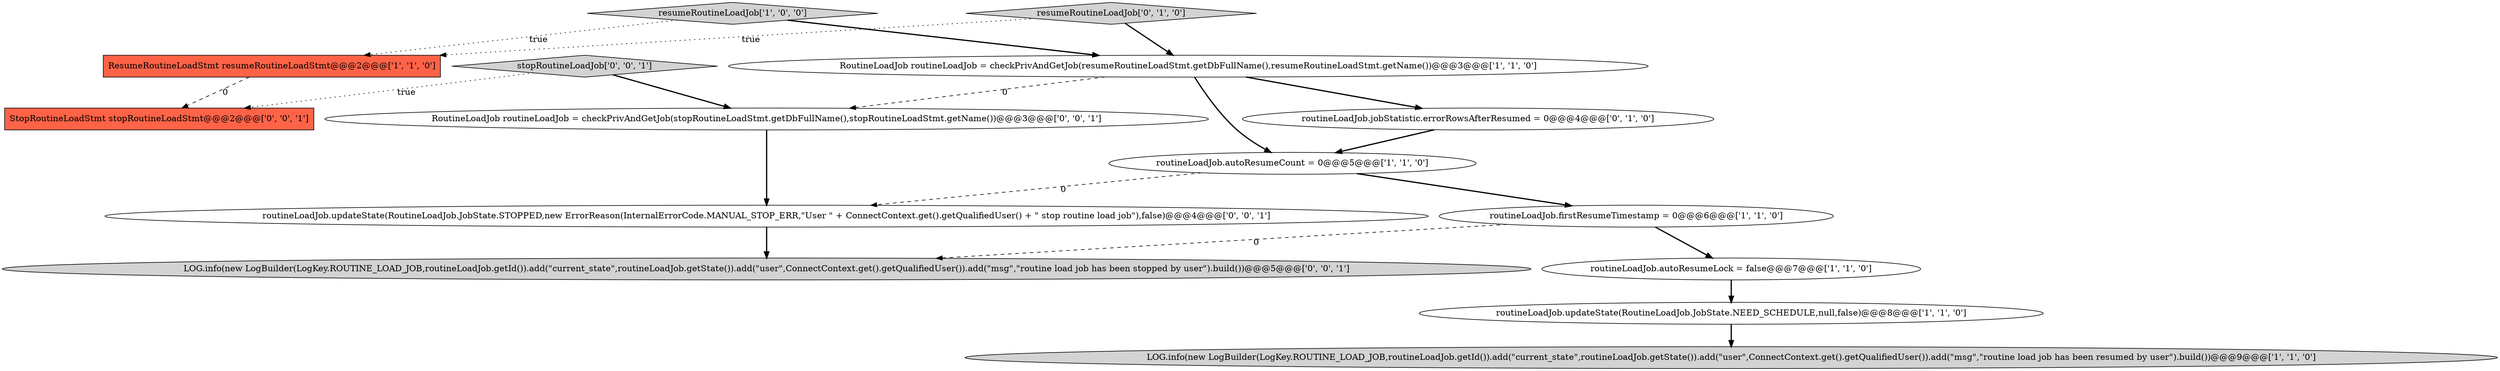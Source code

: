 digraph {
0 [style = filled, label = "ResumeRoutineLoadStmt resumeRoutineLoadStmt@@@2@@@['1', '1', '0']", fillcolor = tomato, shape = box image = "AAA0AAABBB1BBB"];
10 [style = filled, label = "RoutineLoadJob routineLoadJob = checkPrivAndGetJob(stopRoutineLoadStmt.getDbFullName(),stopRoutineLoadStmt.getName())@@@3@@@['0', '0', '1']", fillcolor = white, shape = ellipse image = "AAA0AAABBB3BBB"];
13 [style = filled, label = "routineLoadJob.updateState(RoutineLoadJob.JobState.STOPPED,new ErrorReason(InternalErrorCode.MANUAL_STOP_ERR,\"User \" + ConnectContext.get().getQualifiedUser() + \" stop routine load job\"),false)@@@4@@@['0', '0', '1']", fillcolor = white, shape = ellipse image = "AAA0AAABBB3BBB"];
1 [style = filled, label = "routineLoadJob.autoResumeCount = 0@@@5@@@['1', '1', '0']", fillcolor = white, shape = ellipse image = "AAA0AAABBB1BBB"];
7 [style = filled, label = "routineLoadJob.updateState(RoutineLoadJob.JobState.NEED_SCHEDULE,null,false)@@@8@@@['1', '1', '0']", fillcolor = white, shape = ellipse image = "AAA0AAABBB1BBB"];
2 [style = filled, label = "routineLoadJob.firstResumeTimestamp = 0@@@6@@@['1', '1', '0']", fillcolor = white, shape = ellipse image = "AAA0AAABBB1BBB"];
11 [style = filled, label = "LOG.info(new LogBuilder(LogKey.ROUTINE_LOAD_JOB,routineLoadJob.getId()).add(\"current_state\",routineLoadJob.getState()).add(\"user\",ConnectContext.get().getQualifiedUser()).add(\"msg\",\"routine load job has been stopped by user\").build())@@@5@@@['0', '0', '1']", fillcolor = lightgray, shape = ellipse image = "AAA0AAABBB3BBB"];
5 [style = filled, label = "routineLoadJob.autoResumeLock = false@@@7@@@['1', '1', '0']", fillcolor = white, shape = ellipse image = "AAA0AAABBB1BBB"];
6 [style = filled, label = "RoutineLoadJob routineLoadJob = checkPrivAndGetJob(resumeRoutineLoadStmt.getDbFullName(),resumeRoutineLoadStmt.getName())@@@3@@@['1', '1', '0']", fillcolor = white, shape = ellipse image = "AAA0AAABBB1BBB"];
14 [style = filled, label = "stopRoutineLoadJob['0', '0', '1']", fillcolor = lightgray, shape = diamond image = "AAA0AAABBB3BBB"];
9 [style = filled, label = "routineLoadJob.jobStatistic.errorRowsAfterResumed = 0@@@4@@@['0', '1', '0']", fillcolor = white, shape = ellipse image = "AAA1AAABBB2BBB"];
4 [style = filled, label = "LOG.info(new LogBuilder(LogKey.ROUTINE_LOAD_JOB,routineLoadJob.getId()).add(\"current_state\",routineLoadJob.getState()).add(\"user\",ConnectContext.get().getQualifiedUser()).add(\"msg\",\"routine load job has been resumed by user\").build())@@@9@@@['1', '1', '0']", fillcolor = lightgray, shape = ellipse image = "AAA0AAABBB1BBB"];
12 [style = filled, label = "StopRoutineLoadStmt stopRoutineLoadStmt@@@2@@@['0', '0', '1']", fillcolor = tomato, shape = box image = "AAA0AAABBB3BBB"];
3 [style = filled, label = "resumeRoutineLoadJob['1', '0', '0']", fillcolor = lightgray, shape = diamond image = "AAA0AAABBB1BBB"];
8 [style = filled, label = "resumeRoutineLoadJob['0', '1', '0']", fillcolor = lightgray, shape = diamond image = "AAA0AAABBB2BBB"];
13->11 [style = bold, label=""];
2->11 [style = dashed, label="0"];
10->13 [style = bold, label=""];
6->10 [style = dashed, label="0"];
14->10 [style = bold, label=""];
7->4 [style = bold, label=""];
8->6 [style = bold, label=""];
9->1 [style = bold, label=""];
6->1 [style = bold, label=""];
3->0 [style = dotted, label="true"];
1->2 [style = bold, label=""];
14->12 [style = dotted, label="true"];
5->7 [style = bold, label=""];
1->13 [style = dashed, label="0"];
8->0 [style = dotted, label="true"];
2->5 [style = bold, label=""];
3->6 [style = bold, label=""];
6->9 [style = bold, label=""];
0->12 [style = dashed, label="0"];
}

